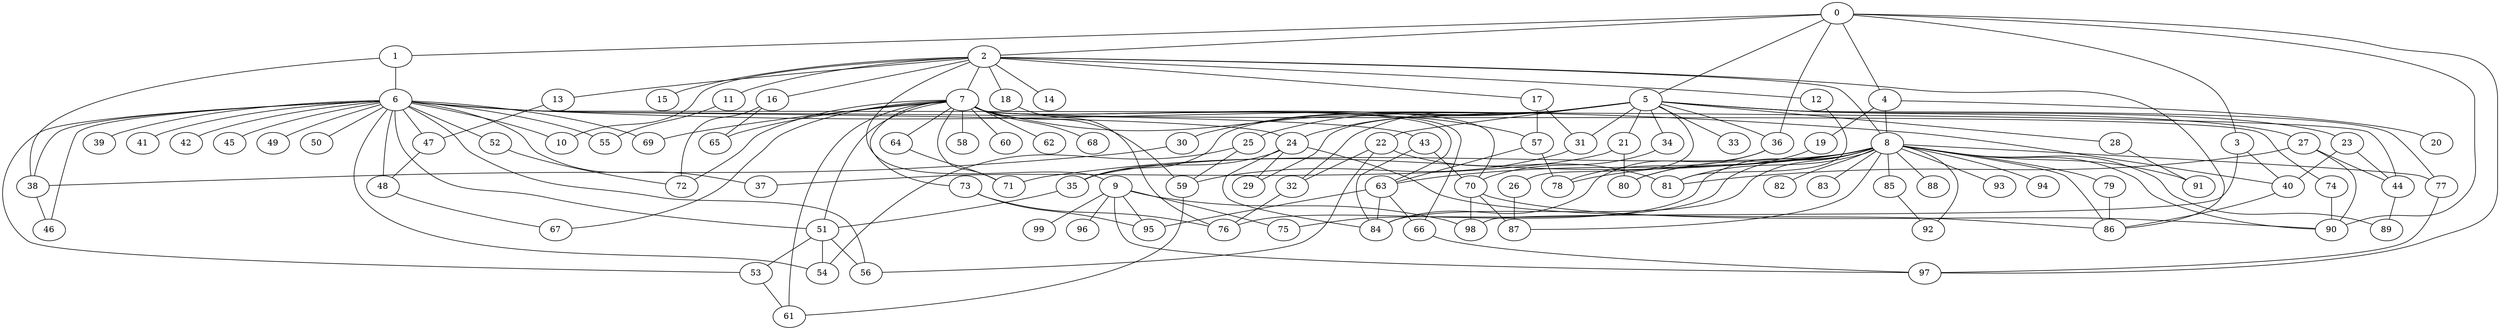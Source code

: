 
graph graphname {
    0 -- 1
0 -- 2
0 -- 3
0 -- 4
0 -- 5
0 -- 97
0 -- 36
0 -- 90
1 -- 6
1 -- 38
2 -- 7
2 -- 8
2 -- 9
2 -- 10
2 -- 11
2 -- 12
2 -- 13
2 -- 14
2 -- 15
2 -- 16
2 -- 17
2 -- 18
2 -- 86
3 -- 40
3 -- 98
4 -- 19
4 -- 20
4 -- 8
5 -- 32
5 -- 34
5 -- 35
5 -- 36
5 -- 33
5 -- 21
5 -- 22
5 -- 23
5 -- 24
5 -- 25
5 -- 26
5 -- 27
5 -- 28
5 -- 29
5 -- 30
5 -- 31
5 -- 77
6 -- 37
6 -- 38
6 -- 39
6 -- 40
6 -- 41
6 -- 42
6 -- 43
6 -- 44
6 -- 45
6 -- 46
6 -- 47
6 -- 48
6 -- 49
6 -- 50
6 -- 51
6 -- 52
6 -- 53
6 -- 54
6 -- 55
6 -- 56
6 -- 69
6 -- 10
6 -- 24
7 -- 64
7 -- 65
7 -- 67
7 -- 68
7 -- 69
7 -- 70
7 -- 71
7 -- 72
7 -- 73
7 -- 74
7 -- 66
7 -- 57
7 -- 58
7 -- 59
7 -- 60
7 -- 61
7 -- 62
7 -- 63
7 -- 51
8 -- 75
8 -- 76
8 -- 77
8 -- 78
8 -- 79
8 -- 80
8 -- 81
8 -- 82
8 -- 83
8 -- 84
8 -- 85
8 -- 86
8 -- 87
8 -- 88
8 -- 89
8 -- 90
8 -- 91
8 -- 92
8 -- 93
8 -- 94
8 -- 35
8 -- 63
8 -- 71
9 -- 96
9 -- 97
9 -- 99
9 -- 98
9 -- 95
9 -- 75
11 -- 55
12 -- 81
13 -- 47
16 -- 72
16 -- 65
17 -- 31
17 -- 57
18 -- 76
19 -- 80
21 -- 37
21 -- 80
22 -- 81
22 -- 56
22 -- 32
23 -- 40
23 -- 44
24 -- 84
24 -- 35
24 -- 86
24 -- 29
25 -- 54
25 -- 59
26 -- 87
27 -- 90
27 -- 44
27 -- 81
28 -- 91
30 -- 38
31 -- 59
32 -- 76
34 -- 70
35 -- 51
36 -- 78
36 -- 84
38 -- 46
40 -- 86
43 -- 70
43 -- 84
44 -- 89
47 -- 48
48 -- 67
51 -- 54
51 -- 53
51 -- 56
52 -- 72
53 -- 61
57 -- 78
57 -- 63
59 -- 61
63 -- 66
63 -- 84
63 -- 95
64 -- 71
66 -- 97
70 -- 87
70 -- 90
70 -- 98
73 -- 95
73 -- 76
74 -- 90
77 -- 97
79 -- 86
85 -- 92

}
